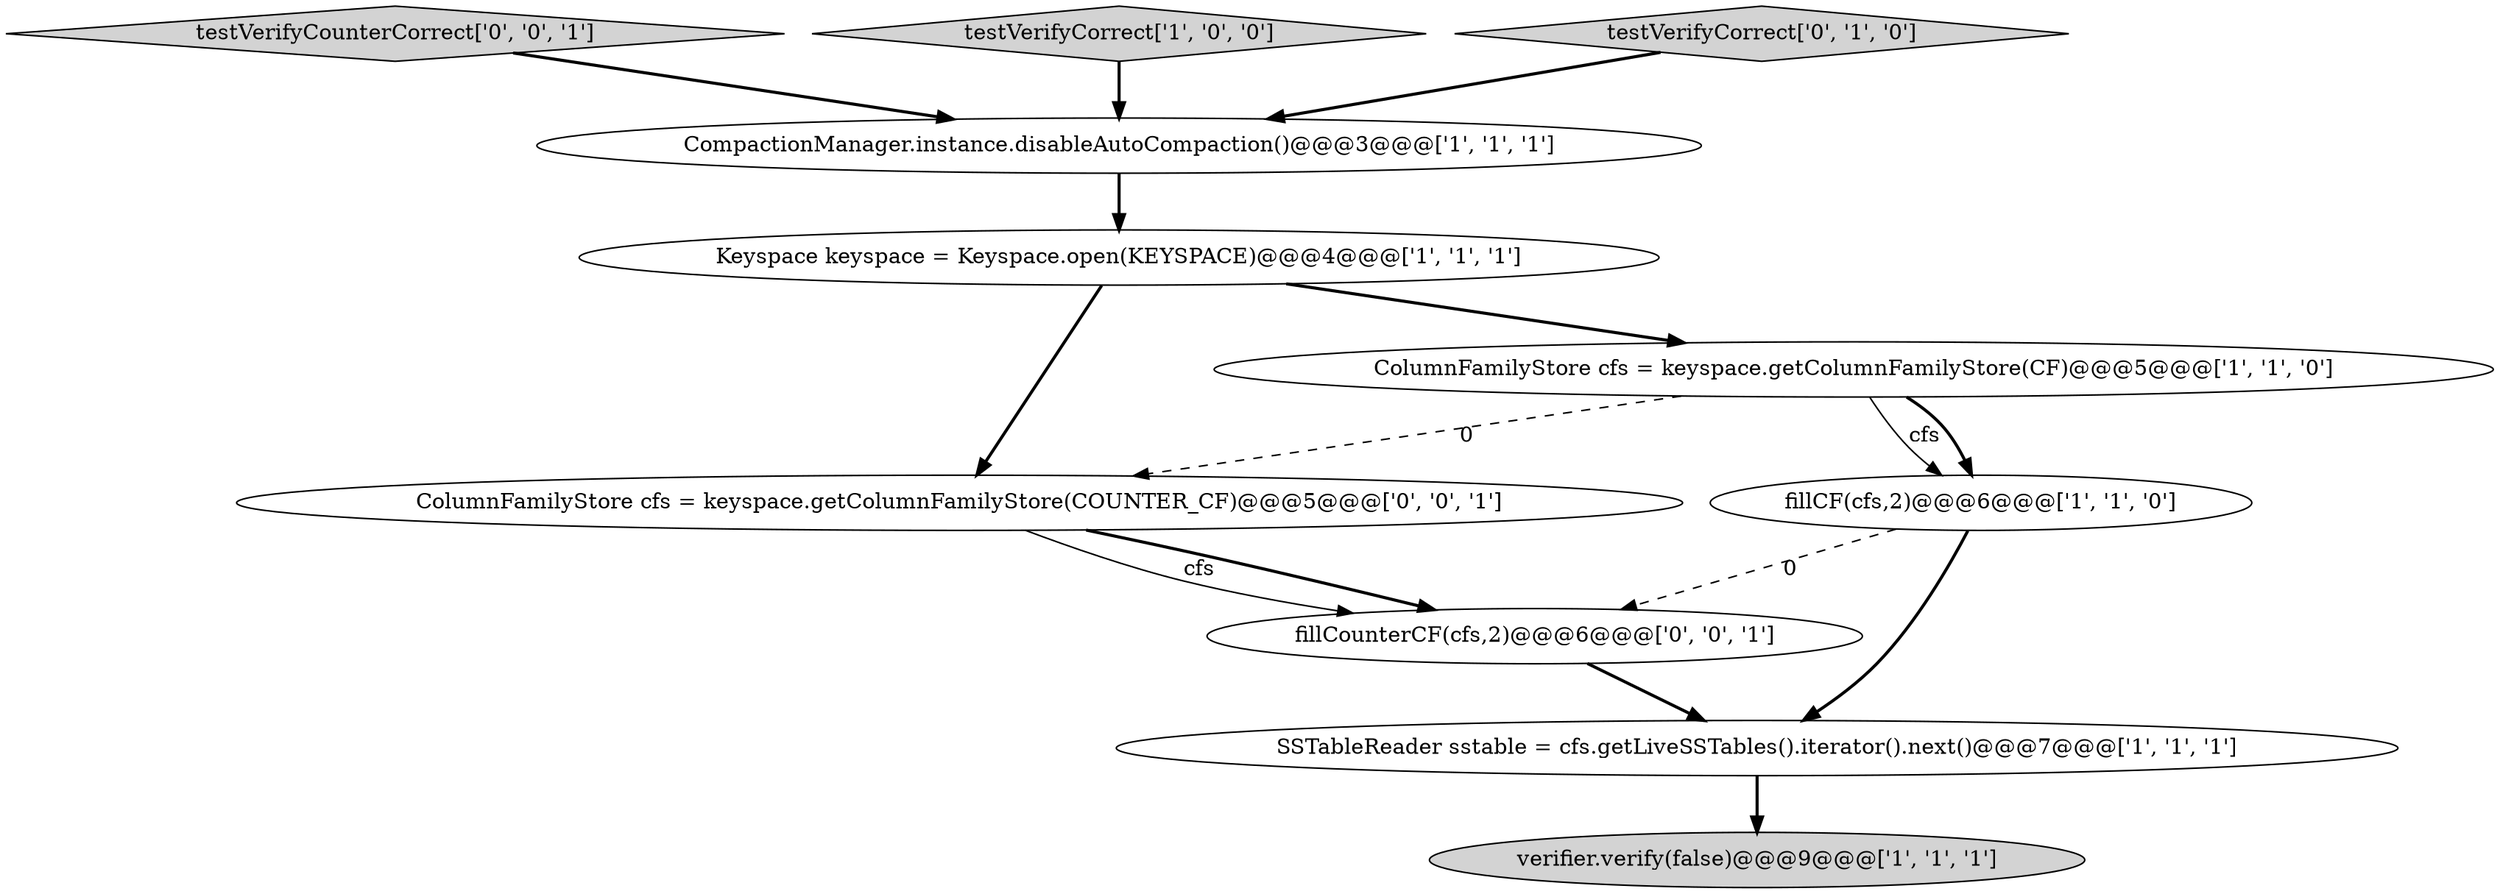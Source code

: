 digraph {
8 [style = filled, label = "ColumnFamilyStore cfs = keyspace.getColumnFamilyStore(COUNTER_CF)@@@5@@@['0', '0', '1']", fillcolor = white, shape = ellipse image = "AAA0AAABBB3BBB"];
10 [style = filled, label = "testVerifyCounterCorrect['0', '0', '1']", fillcolor = lightgray, shape = diamond image = "AAA0AAABBB3BBB"];
2 [style = filled, label = "ColumnFamilyStore cfs = keyspace.getColumnFamilyStore(CF)@@@5@@@['1', '1', '0']", fillcolor = white, shape = ellipse image = "AAA0AAABBB1BBB"];
6 [style = filled, label = "testVerifyCorrect['1', '0', '0']", fillcolor = lightgray, shape = diamond image = "AAA0AAABBB1BBB"];
3 [style = filled, label = "verifier.verify(false)@@@9@@@['1', '1', '1']", fillcolor = lightgray, shape = ellipse image = "AAA0AAABBB1BBB"];
7 [style = filled, label = "testVerifyCorrect['0', '1', '0']", fillcolor = lightgray, shape = diamond image = "AAA0AAABBB2BBB"];
9 [style = filled, label = "fillCounterCF(cfs,2)@@@6@@@['0', '0', '1']", fillcolor = white, shape = ellipse image = "AAA0AAABBB3BBB"];
4 [style = filled, label = "CompactionManager.instance.disableAutoCompaction()@@@3@@@['1', '1', '1']", fillcolor = white, shape = ellipse image = "AAA0AAABBB1BBB"];
1 [style = filled, label = "fillCF(cfs,2)@@@6@@@['1', '1', '0']", fillcolor = white, shape = ellipse image = "AAA0AAABBB1BBB"];
5 [style = filled, label = "SSTableReader sstable = cfs.getLiveSSTables().iterator().next()@@@7@@@['1', '1', '1']", fillcolor = white, shape = ellipse image = "AAA0AAABBB1BBB"];
0 [style = filled, label = "Keyspace keyspace = Keyspace.open(KEYSPACE)@@@4@@@['1', '1', '1']", fillcolor = white, shape = ellipse image = "AAA0AAABBB1BBB"];
1->5 [style = bold, label=""];
5->3 [style = bold, label=""];
9->5 [style = bold, label=""];
6->4 [style = bold, label=""];
1->9 [style = dashed, label="0"];
10->4 [style = bold, label=""];
7->4 [style = bold, label=""];
8->9 [style = solid, label="cfs"];
2->8 [style = dashed, label="0"];
2->1 [style = solid, label="cfs"];
2->1 [style = bold, label=""];
4->0 [style = bold, label=""];
0->2 [style = bold, label=""];
8->9 [style = bold, label=""];
0->8 [style = bold, label=""];
}
